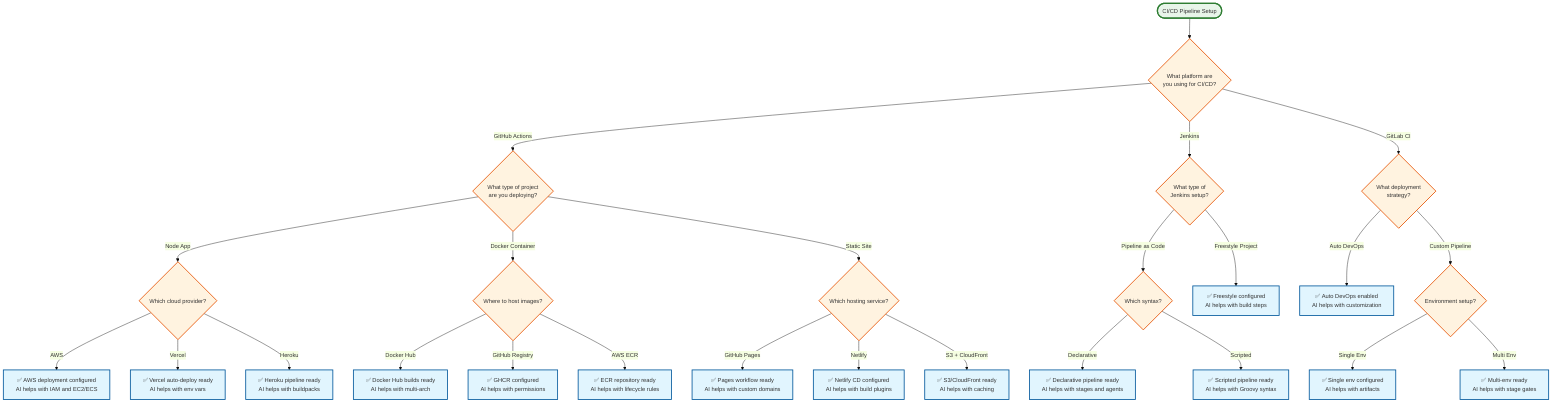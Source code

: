 %%{init: {'theme': 'base', 'themeVariables': { 'primaryColor': '#e1f5fe', 'primaryBorderColor': '#01579b', 'fontFamily': 'Arial', 'fontSize': '14px'}}}%%
graph TD
    Start([CI/CD Pipeline Setup])
    Start --> Q1{What platform are<br/>you using for CI/CD?}
    
    %% GitHub Actions Path
    Q1 -->|GitHub Actions| GA_Q1{What type of project<br/>are you deploying?}
    
    GA_Q1 -->|Node App| GA_Node_Q{Which cloud provider?}
    GA_Node_Q -->|AWS| GA_Node_AWS[✅ AWS deployment configured<br/>AI helps with IAM and EC2/ECS]
    GA_Node_Q -->|Vercel| GA_Node_Vercel[✅ Vercel auto-deploy ready<br/>AI helps with env vars]
    GA_Node_Q -->|Heroku| GA_Node_Heroku[✅ Heroku pipeline ready<br/>AI helps with buildpacks]
    
    GA_Q1 -->|Docker Container| GA_Docker_Q{Where to host images?}
    GA_Docker_Q -->|Docker Hub| GA_Docker_Hub[✅ Docker Hub builds ready<br/>AI helps with multi-arch]
    GA_Docker_Q -->|GitHub Registry| GA_Docker_GH[✅ GHCR configured<br/>AI helps with permissions]
    GA_Docker_Q -->|AWS ECR| GA_Docker_ECR[✅ ECR repository ready<br/>AI helps with lifecycle rules]
    
    GA_Q1 -->|Static Site| GA_Static_Q{Which hosting service?}
    GA_Static_Q -->|GitHub Pages| GA_Static_Pages[✅ Pages workflow ready<br/>AI helps with custom domains]
    GA_Static_Q -->|Netlify| GA_Static_Netlify[✅ Netlify CD configured<br/>AI helps with build plugins]
    GA_Static_Q -->|S3 + CloudFront| GA_Static_S3[✅ S3/CloudFront ready<br/>AI helps with caching]
    
    %% Jenkins Path
    Q1 -->|Jenkins| J_Q1{What type of<br/>Jenkins setup?}
    
    J_Q1 -->|Pipeline as Code| J_Pipeline_Q{Which syntax?}
    J_Pipeline_Q -->|Declarative| J_Declarative[✅ Declarative pipeline ready<br/>AI helps with stages and agents]
    J_Pipeline_Q -->|Scripted| J_Scripted[✅ Scripted pipeline ready<br/>AI helps with Groovy syntax]
    
    J_Q1 -->|Freestyle Project| J_Freestyle[✅ Freestyle configured<br/>AI helps with build steps]
    
    %% GitLab CI Path
    Q1 -->|GitLab CI| GL_Q1{What deployment<br/>strategy?}
    
    GL_Q1 -->|Auto DevOps| GL_Auto[✅ Auto DevOps enabled<br/>AI helps with customization]
    
    GL_Q1 -->|Custom Pipeline| GL_Custom_Q{Environment setup?}
    GL_Custom_Q -->|Single Env| GL_Single[✅ Single env configured<br/>AI helps with artifacts]
    GL_Custom_Q -->|Multi Env| GL_Multi[✅ Multi-env ready<br/>AI helps with stage gates]
    
    %% Styling
    classDef startEnd fill:#e8f5e9,stroke:#2e7d32,stroke-width:3px
    classDef question fill:#fff3e0,stroke:#e65100,stroke-width:2px
    classDef complete fill:#e1f5fe,stroke:#01579b,stroke-width:2px
    
    class Start startEnd
    class Q1,GA_Q1,GA_Node_Q,GA_Docker_Q,GA_Static_Q,J_Q1,J_Pipeline_Q,GL_Q1,GL_Custom_Q question
    class GA_Node_AWS,GA_Node_Vercel,GA_Node_Heroku,GA_Docker_Hub,GA_Docker_GH,GA_Docker_ECR complete
    class GA_Static_Pages,GA_Static_Netlify,GA_Static_S3,J_Declarative,J_Scripted,J_Freestyle complete
    class GL_Auto,GL_Single,GL_Multi complete